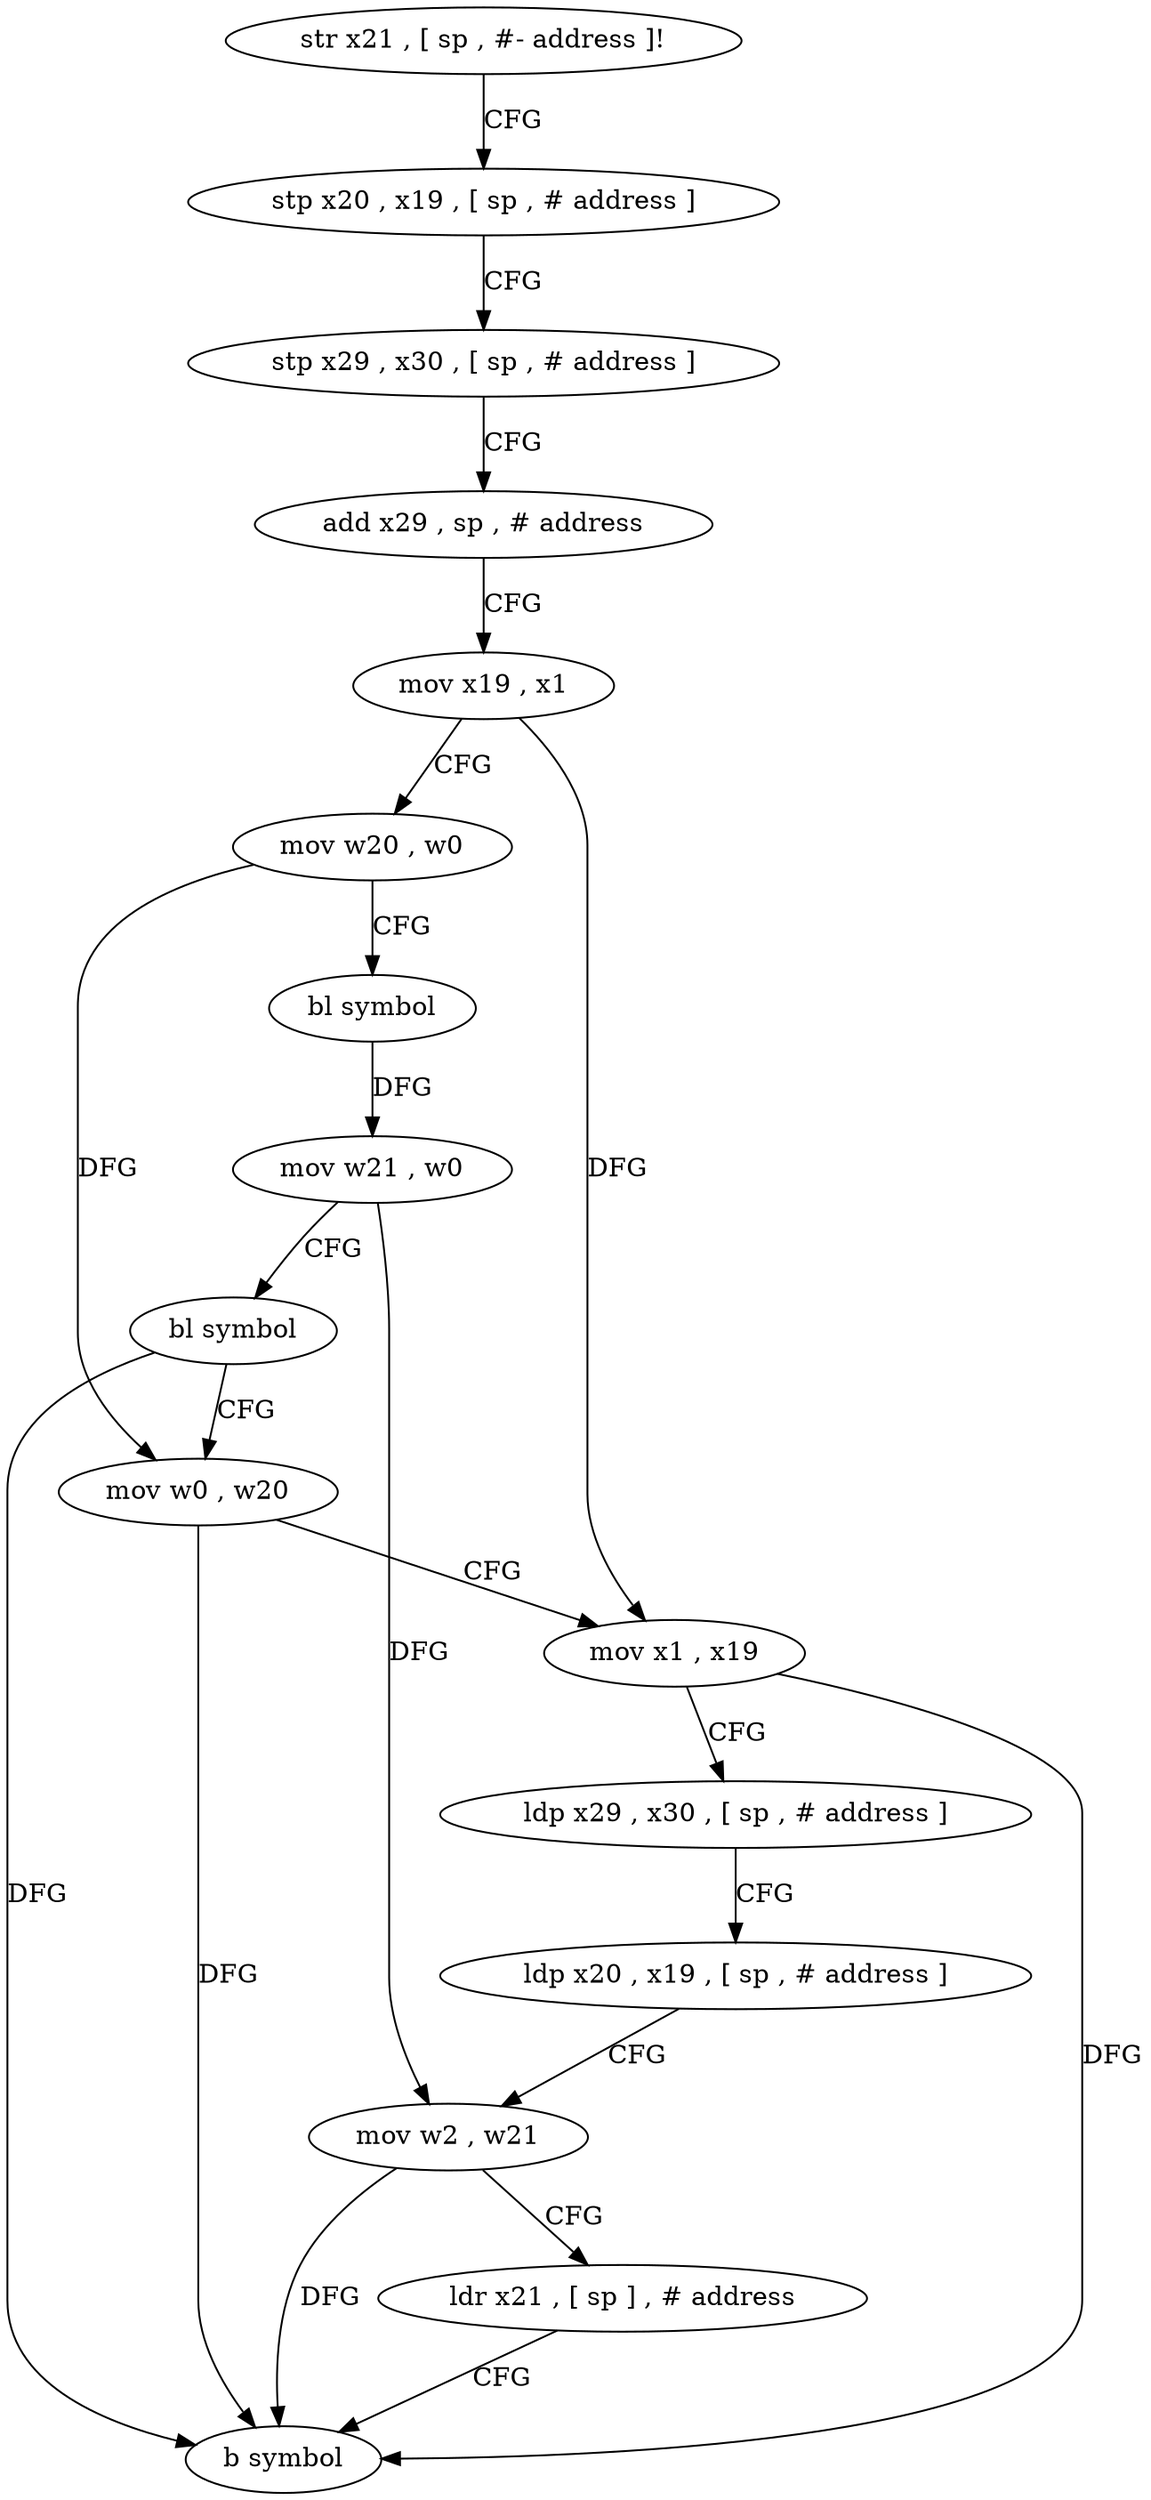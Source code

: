 digraph "func" {
"4203884" [label = "str x21 , [ sp , #- address ]!" ]
"4203888" [label = "stp x20 , x19 , [ sp , # address ]" ]
"4203892" [label = "stp x29 , x30 , [ sp , # address ]" ]
"4203896" [label = "add x29 , sp , # address" ]
"4203900" [label = "mov x19 , x1" ]
"4203904" [label = "mov w20 , w0" ]
"4203908" [label = "bl symbol" ]
"4203912" [label = "mov w21 , w0" ]
"4203916" [label = "bl symbol" ]
"4203920" [label = "mov w0 , w20" ]
"4203924" [label = "mov x1 , x19" ]
"4203928" [label = "ldp x29 , x30 , [ sp , # address ]" ]
"4203932" [label = "ldp x20 , x19 , [ sp , # address ]" ]
"4203936" [label = "mov w2 , w21" ]
"4203940" [label = "ldr x21 , [ sp ] , # address" ]
"4203944" [label = "b symbol" ]
"4203884" -> "4203888" [ label = "CFG" ]
"4203888" -> "4203892" [ label = "CFG" ]
"4203892" -> "4203896" [ label = "CFG" ]
"4203896" -> "4203900" [ label = "CFG" ]
"4203900" -> "4203904" [ label = "CFG" ]
"4203900" -> "4203924" [ label = "DFG" ]
"4203904" -> "4203908" [ label = "CFG" ]
"4203904" -> "4203920" [ label = "DFG" ]
"4203908" -> "4203912" [ label = "DFG" ]
"4203912" -> "4203916" [ label = "CFG" ]
"4203912" -> "4203936" [ label = "DFG" ]
"4203916" -> "4203920" [ label = "CFG" ]
"4203916" -> "4203944" [ label = "DFG" ]
"4203920" -> "4203924" [ label = "CFG" ]
"4203920" -> "4203944" [ label = "DFG" ]
"4203924" -> "4203928" [ label = "CFG" ]
"4203924" -> "4203944" [ label = "DFG" ]
"4203928" -> "4203932" [ label = "CFG" ]
"4203932" -> "4203936" [ label = "CFG" ]
"4203936" -> "4203940" [ label = "CFG" ]
"4203936" -> "4203944" [ label = "DFG" ]
"4203940" -> "4203944" [ label = "CFG" ]
}
